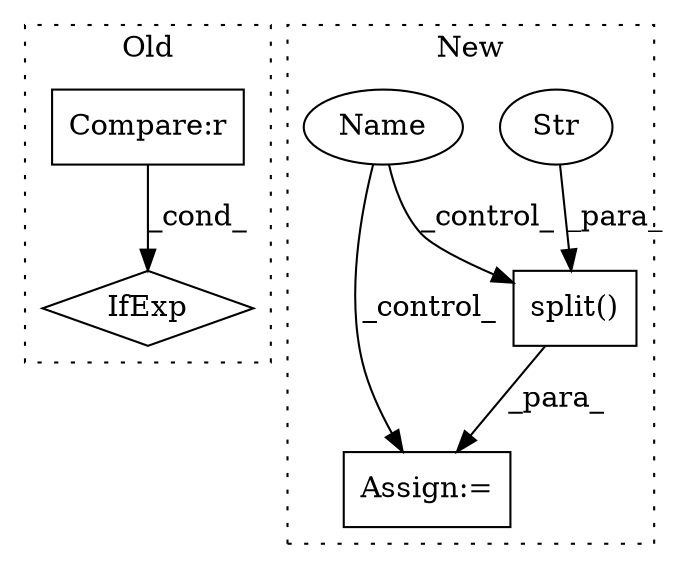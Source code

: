 digraph G {
subgraph cluster0 {
1 [label="IfExp" a="51" s="5665,5682" l="4,6" shape="diamond"];
5 [label="Compare:r" a="40" s="5669" l="13" shape="box"];
label = "Old";
style="dotted";
}
subgraph cluster1 {
2 [label="split()" a="75" s="5280,5295" l="12,1" shape="box"];
3 [label="Str" a="66" s="5292" l="3" shape="ellipse"];
4 [label="Assign:=" a="68" s="5277" l="3" shape="box"];
6 [label="Name" a="87" s="5147" l="5" shape="ellipse"];
label = "New";
style="dotted";
}
2 -> 4 [label="_para_"];
3 -> 2 [label="_para_"];
5 -> 1 [label="_cond_"];
6 -> 4 [label="_control_"];
6 -> 2 [label="_control_"];
}